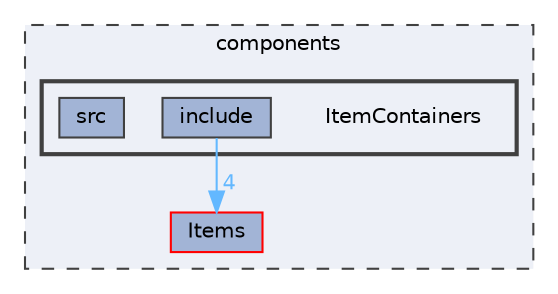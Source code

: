 digraph "components/ItemContainers"
{
 // LATEX_PDF_SIZE
  bgcolor="transparent";
  edge [fontname=Helvetica,fontsize=10,labelfontname=Helvetica,labelfontsize=10];
  node [fontname=Helvetica,fontsize=10,shape=box,height=0.2,width=0.4];
  compound=true
  subgraph clusterdir_409f97388efe006bc3438b95e9edef48 {
    graph [ bgcolor="#edf0f7", pencolor="grey25", label="components", fontname=Helvetica,fontsize=10 style="filled,dashed", URL="dir_409f97388efe006bc3438b95e9edef48.html",tooltip=""]
  dir_43c077a971f14465bfcbdb2684713c71 [label="Items", fillcolor="#a2b4d6", color="red", style="filled", URL="dir_43c077a971f14465bfcbdb2684713c71.html",tooltip=""];
  subgraph clusterdir_88f12e20cce5f22df6421590be3842ef {
    graph [ bgcolor="#edf0f7", pencolor="grey25", label="", fontname=Helvetica,fontsize=10 style="filled,bold", URL="dir_88f12e20cce5f22df6421590be3842ef.html",tooltip=""]
    dir_88f12e20cce5f22df6421590be3842ef [shape=plaintext, label="ItemContainers"];
  dir_17edad3780a1129dfbf6829b79d0b10a [label="include", fillcolor="#a2b4d6", color="grey25", style="filled", URL="dir_17edad3780a1129dfbf6829b79d0b10a.html",tooltip=""];
  dir_bdd4915109c05cd2ebcb217abbf0fdc2 [label="src", fillcolor="#a2b4d6", color="grey25", style="filled", URL="dir_bdd4915109c05cd2ebcb217abbf0fdc2.html",tooltip=""];
  }
  }
  dir_17edad3780a1129dfbf6829b79d0b10a->dir_43c077a971f14465bfcbdb2684713c71 [headlabel="4", labeldistance=1.5 headhref="dir_000012_000017.html" href="dir_000012_000017.html" color="steelblue1" fontcolor="steelblue1"];
}
